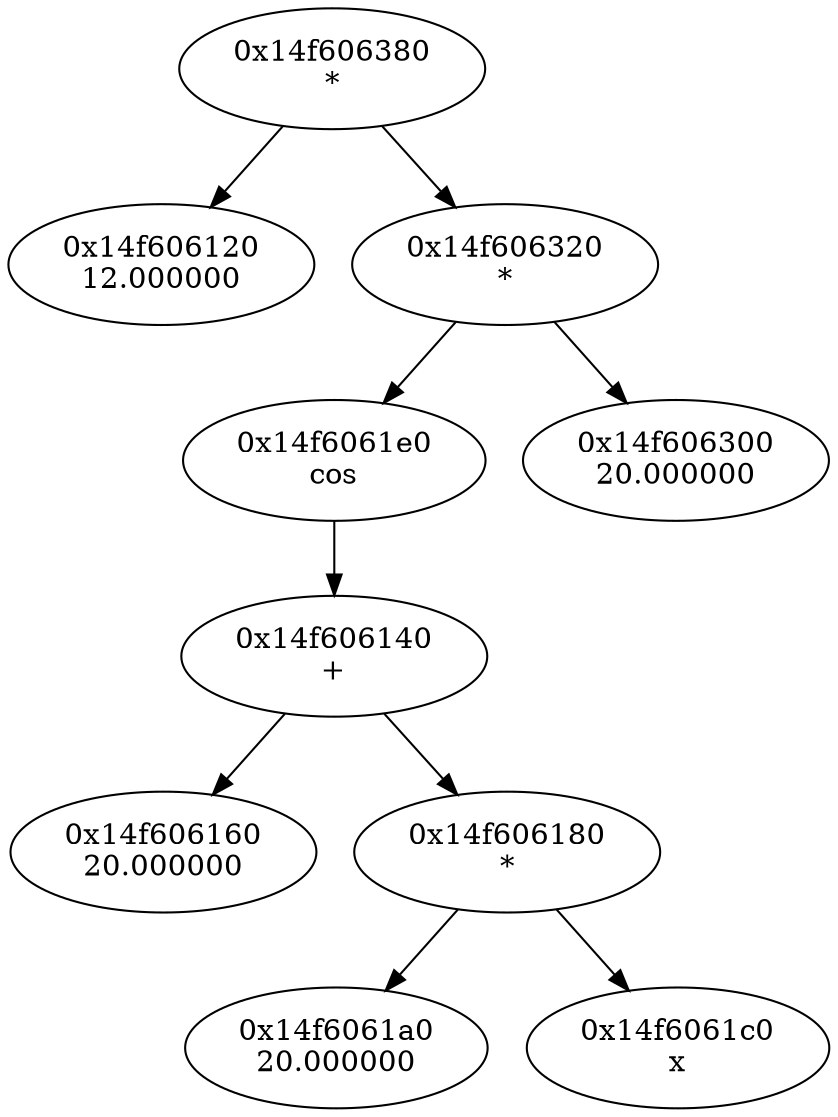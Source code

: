 digraph {
	graph [bb="0,0,337.45,527.9"];
	node [label="\N"];
	"0x14f606380
*"	[height=0.80532,
		pos="133.23,498.91",
		width=1.7285];
	"0x14f606120
12.000000"	[height=0.80532,
		pos="62.225,404.92",
		width=1.7285];
	"0x14f606380
*" -> "0x14f606120
12.000000"	[pos="e,82.715,432.47 112.69,471.3 105.48,461.96 97.257,451.31 89.575,441.35"];
	"0x14f606320
*"	[height=0.80532,
		pos="204.23,404.92",
		width=1.7285];
	"0x14f606380
*" -> "0x14f606320
*"	[pos="e,183.74,432.47 153.76,471.3 160.97,461.96 169.19,451.31 176.88,441.35"];
	"0x14f6061e0
cos"	[height=0.80532,
		pos="133.23,310.94",
		width=1.7138];
	"0x14f606320
*" -> "0x14f6061e0
cos"	[pos="e,153.72,338.49 183.69,377.32 176.48,367.97 168.26,357.32 160.57,347.37"];
	"0x14f606300
20.000000"	[height=0.80532,
		pos="275.23,310.94",
		width=1.7285];
	"0x14f606320
*" -> "0x14f606300
20.000000"	[pos="e,254.74,338.49 224.76,377.32 231.97,367.97 240.19,357.32 247.88,347.37"];
	"0x14f606140
+"	[height=0.80532,
		pos="133.23,216.96",
		width=1.7285];
	"0x14f6061e0
cos" -> "0x14f606140
+"	[pos="e,133.23,246.37 133.23,281.59 133.23,274.07 133.23,265.81 133.23,257.8"];
	"0x14f606160
20.000000"	[height=0.80532,
		pos="62.225,122.97",
		width=1.7285];
	"0x14f606140
+" -> "0x14f606160
20.000000"	[pos="e,82.715,150.52 112.69,189.35 105.48,180.01 97.257,169.36 89.575,159.41"];
	"0x14f606180
*"	[height=0.80532,
		pos="204.23,122.97",
		width=1.7285];
	"0x14f606140
+" -> "0x14f606180
*"	[pos="e,183.74,150.52 153.76,189.35 160.97,180.01 169.19,169.36 176.88,159.41"];
	"0x14f6061a0
20.000000"	[height=0.80532,
		pos="133.23,28.991",
		width=1.7138];
	"0x14f606180
*" -> "0x14f6061a0
20.000000"	[pos="e,153.72,56.537 183.69,95.369 176.48,86.026 168.26,75.376 160.57,65.423"];
	"0x14f6061c0
x"	[height=0.80532,
		pos="274.23,28.991",
		width=1.7138];
	"0x14f606180
*" -> "0x14f6061c0
x"	[pos="e,254.02,56.537 224.47,95.369 231.58,86.026 239.69,75.376 247.26,65.423"];
}
